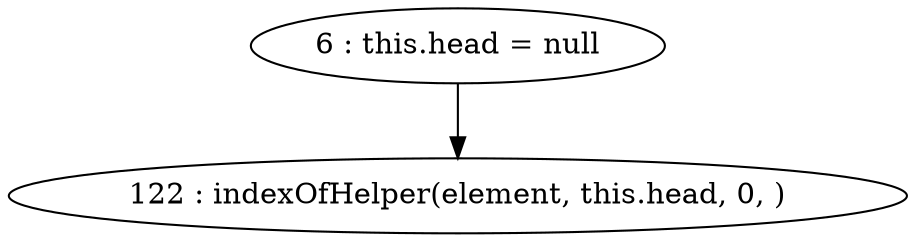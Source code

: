 digraph G {
"6 : this.head = null"
"6 : this.head = null" -> "122 : indexOfHelper(element, this.head, 0, )"
"122 : indexOfHelper(element, this.head, 0, )"
}